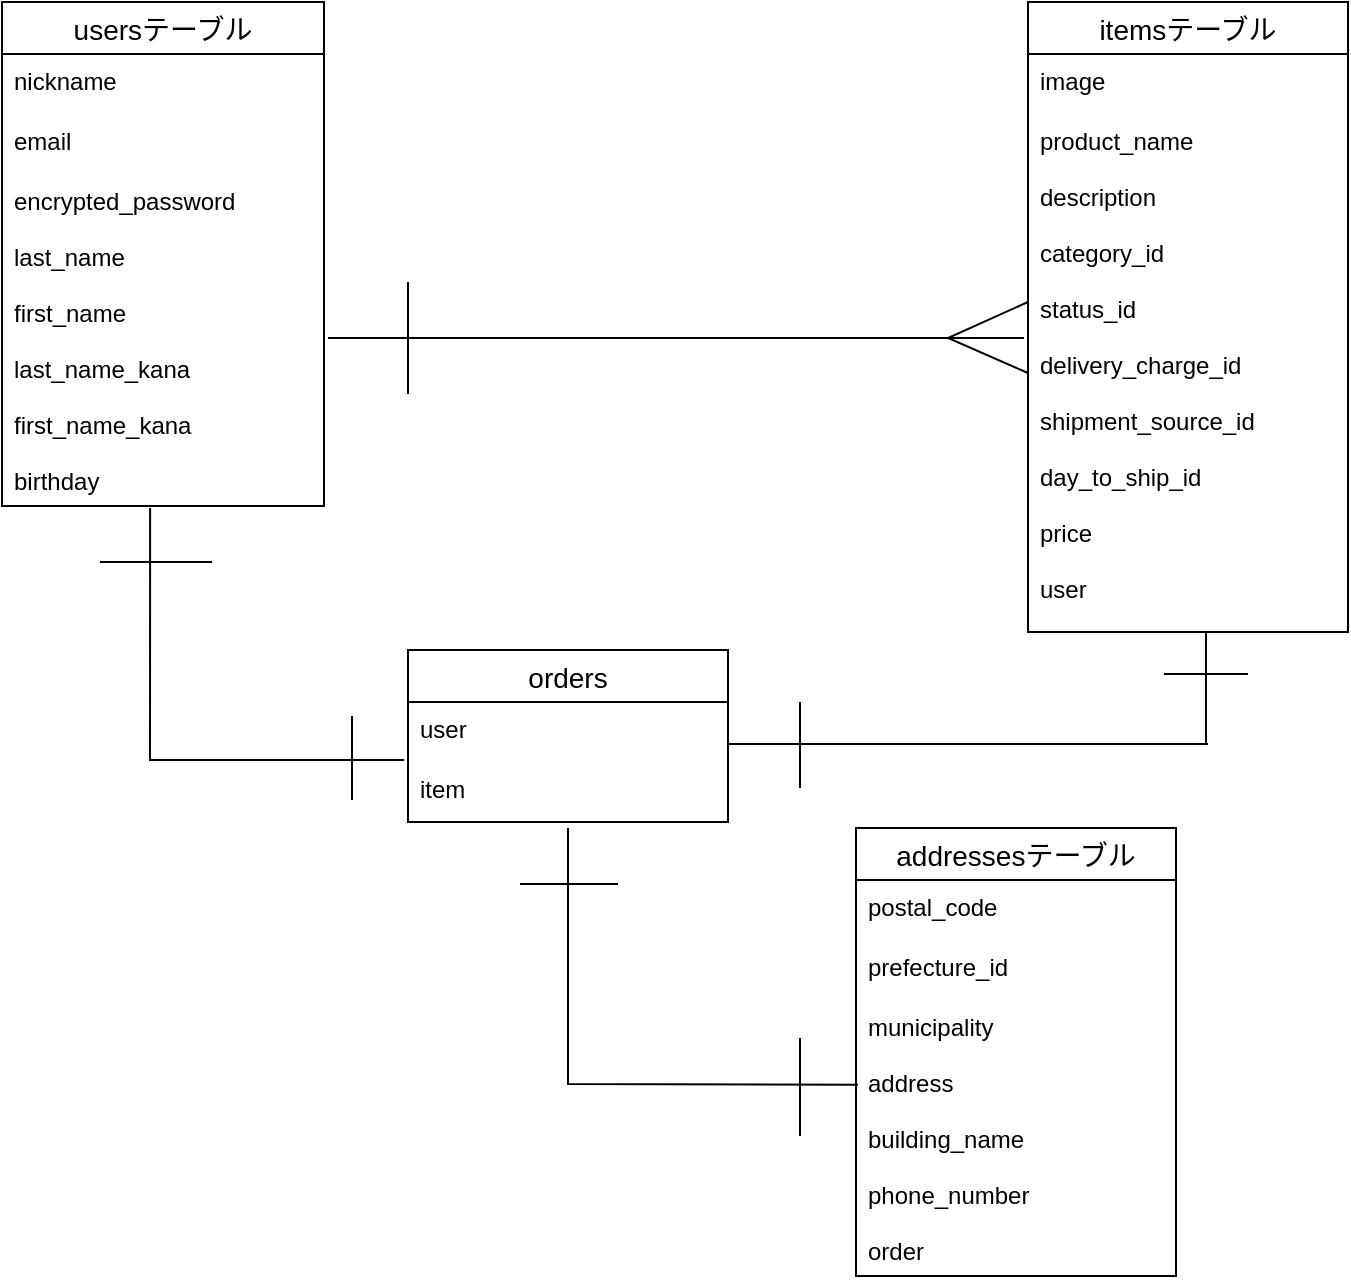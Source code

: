 <mxfile>
    <diagram id="ALKT6UYZsyBNScf_YZCv" name="ページ1">
        <mxGraphModel dx="1104" dy="761" grid="1" gridSize="7" guides="1" tooltips="1" connect="1" arrows="1" fold="1" page="1" pageScale="1" pageWidth="827" pageHeight="1169" math="0" shadow="0">
            <root>
                <mxCell id="0"/>
                <mxCell id="1" parent="0"/>
                <mxCell id="2" value="usersテーブル" style="swimlane;fontStyle=0;childLayout=stackLayout;horizontal=1;startSize=26;horizontalStack=0;resizeParent=1;resizeParentMax=0;resizeLast=0;collapsible=1;marginBottom=0;align=center;fontSize=14;" parent="1" vertex="1">
                    <mxGeometry x="77" y="28" width="161" height="252" as="geometry"/>
                </mxCell>
                <mxCell id="3" value="nickname" style="text;strokeColor=none;fillColor=none;spacingLeft=4;spacingRight=4;overflow=hidden;rotatable=0;points=[[0,0.5],[1,0.5]];portConstraint=eastwest;fontSize=12;" parent="2" vertex="1">
                    <mxGeometry y="26" width="161" height="30" as="geometry"/>
                </mxCell>
                <mxCell id="4" value="email" style="text;strokeColor=none;fillColor=none;spacingLeft=4;spacingRight=4;overflow=hidden;rotatable=0;points=[[0,0.5],[1,0.5]];portConstraint=eastwest;fontSize=12;" parent="2" vertex="1">
                    <mxGeometry y="56" width="161" height="30" as="geometry"/>
                </mxCell>
                <mxCell id="5" value="encrypted_password&#10;&#10;last_name&#10;&#10;first_name&#10;&#10;last_name_kana&#10;&#10;first_name_kana&#10;&#10;birthday" style="text;strokeColor=none;fillColor=none;spacingLeft=4;spacingRight=4;overflow=hidden;rotatable=0;points=[[0,0.5],[1,0.5]];portConstraint=eastwest;fontSize=12;" parent="2" vertex="1">
                    <mxGeometry y="86" width="161" height="166" as="geometry"/>
                </mxCell>
                <mxCell id="6" value="itemsテーブル" style="swimlane;fontStyle=0;childLayout=stackLayout;horizontal=1;startSize=26;horizontalStack=0;resizeParent=1;resizeParentMax=0;resizeLast=0;collapsible=1;marginBottom=0;align=center;fontSize=14;" parent="1" vertex="1">
                    <mxGeometry x="590" y="28" width="160" height="315" as="geometry"/>
                </mxCell>
                <mxCell id="8" value="image" style="text;strokeColor=none;fillColor=none;spacingLeft=4;spacingRight=4;overflow=hidden;rotatable=0;points=[[0,0.5],[1,0.5]];portConstraint=eastwest;fontSize=12;" parent="6" vertex="1">
                    <mxGeometry y="26" width="160" height="30" as="geometry"/>
                </mxCell>
                <mxCell id="9" value="product_name&#10;&#10;description&#10;&#10;category_id&#10;&#10;status_id&#10;&#10;delivery_charge_id&#10;&#10;shipment_source_id&#10;&#10;day_to_ship_id&#10;&#10;price&#10;&#10;user&#10;" style="text;strokeColor=none;fillColor=none;spacingLeft=4;spacingRight=4;overflow=hidden;rotatable=0;points=[[0,0.5],[1,0.5]];portConstraint=eastwest;fontSize=12;" parent="6" vertex="1">
                    <mxGeometry y="56" width="160" height="259" as="geometry"/>
                </mxCell>
                <mxCell id="25" value="" style="endArrow=none;html=1;rounded=0;entryX=0;entryY=0.5;entryDx=0;entryDy=0;" parent="6" target="9" edge="1">
                    <mxGeometry relative="1" as="geometry">
                        <mxPoint y="150" as="sourcePoint"/>
                        <mxPoint x="-2" y="230" as="targetPoint"/>
                        <Array as="points">
                            <mxPoint x="-40" y="168"/>
                        </Array>
                    </mxGeometry>
                </mxCell>
                <mxCell id="14" value="addressesテーブル" style="swimlane;fontStyle=0;childLayout=stackLayout;horizontal=1;startSize=26;horizontalStack=0;resizeParent=1;resizeParentMax=0;resizeLast=0;collapsible=1;marginBottom=0;align=center;fontSize=14;" parent="1" vertex="1">
                    <mxGeometry x="504" y="441" width="160" height="224" as="geometry"/>
                </mxCell>
                <mxCell id="15" value="postal_code" style="text;strokeColor=none;fillColor=none;spacingLeft=4;spacingRight=4;overflow=hidden;rotatable=0;points=[[0,0.5],[1,0.5]];portConstraint=eastwest;fontSize=12;" parent="14" vertex="1">
                    <mxGeometry y="26" width="160" height="30" as="geometry"/>
                </mxCell>
                <mxCell id="16" value="prefecture_id" style="text;strokeColor=none;fillColor=none;spacingLeft=4;spacingRight=4;overflow=hidden;rotatable=0;points=[[0,0.5],[1,0.5]];portConstraint=eastwest;fontSize=12;" parent="14" vertex="1">
                    <mxGeometry y="56" width="160" height="30" as="geometry"/>
                </mxCell>
                <mxCell id="17" value="municipality&#10;&#10;address&#10;&#10;building_name&#10;&#10;phone_number&#10;&#10;order" style="text;strokeColor=none;fillColor=none;spacingLeft=4;spacingRight=4;overflow=hidden;rotatable=0;points=[[0,0.5],[1,0.5]];portConstraint=eastwest;fontSize=12;" parent="14" vertex="1">
                    <mxGeometry y="86" width="160" height="138" as="geometry"/>
                </mxCell>
                <mxCell id="24" value="" style="endArrow=none;html=1;rounded=0;" parent="1" edge="1">
                    <mxGeometry relative="1" as="geometry">
                        <mxPoint x="240" y="196" as="sourcePoint"/>
                        <mxPoint x="588" y="196" as="targetPoint"/>
                        <Array as="points">
                            <mxPoint x="588" y="196"/>
                        </Array>
                    </mxGeometry>
                </mxCell>
                <mxCell id="27" value="" style="endArrow=none;html=1;rounded=0;" parent="1" edge="1">
                    <mxGeometry relative="1" as="geometry">
                        <mxPoint x="280" y="224" as="sourcePoint"/>
                        <mxPoint x="280" y="168" as="targetPoint"/>
                    </mxGeometry>
                </mxCell>
                <mxCell id="34" value="" style="endArrow=none;html=1;rounded=0;" parent="1" edge="1">
                    <mxGeometry relative="1" as="geometry">
                        <mxPoint x="126" y="308" as="sourcePoint"/>
                        <mxPoint x="182" y="308" as="targetPoint"/>
                    </mxGeometry>
                </mxCell>
                <mxCell id="36" value="" style="endArrow=none;html=1;rounded=0;" parent="1" edge="1">
                    <mxGeometry relative="1" as="geometry">
                        <mxPoint x="679" y="343" as="sourcePoint"/>
                        <mxPoint x="679" y="399" as="targetPoint"/>
                    </mxGeometry>
                </mxCell>
                <mxCell id="40" value="" style="endArrow=none;html=1;rounded=0;" parent="1" edge="1">
                    <mxGeometry relative="1" as="geometry">
                        <mxPoint x="440" y="399" as="sourcePoint"/>
                        <mxPoint x="680" y="399" as="targetPoint"/>
                    </mxGeometry>
                </mxCell>
                <mxCell id="41" value="" style="endArrow=none;html=1;rounded=0;" parent="1" edge="1">
                    <mxGeometry relative="1" as="geometry">
                        <mxPoint x="658" y="364" as="sourcePoint"/>
                        <mxPoint x="700" y="364" as="targetPoint"/>
                    </mxGeometry>
                </mxCell>
                <mxCell id="42" value="" style="endArrow=none;html=1;rounded=0;" parent="1" edge="1">
                    <mxGeometry relative="1" as="geometry">
                        <mxPoint x="476" y="378" as="sourcePoint"/>
                        <mxPoint x="476" y="421" as="targetPoint"/>
                    </mxGeometry>
                </mxCell>
                <mxCell id="43" value="" style="endArrow=none;html=1;rounded=0;exitX=0.5;exitY=1.018;exitDx=0;exitDy=0;exitPerimeter=0;entryX=0.006;entryY=0.307;entryDx=0;entryDy=0;entryPerimeter=0;" parent="1" target="17" edge="1">
                    <mxGeometry relative="1" as="geometry">
                        <mxPoint x="360" y="462.052" as="sourcePoint"/>
                        <mxPoint x="570" y="610" as="targetPoint"/>
                        <Array as="points">
                            <mxPoint x="360" y="441"/>
                            <mxPoint x="360" y="569"/>
                        </Array>
                    </mxGeometry>
                </mxCell>
                <mxCell id="44" value="" style="endArrow=none;html=1;rounded=0;" parent="1" edge="1">
                    <mxGeometry relative="1" as="geometry">
                        <mxPoint x="336" y="469" as="sourcePoint"/>
                        <mxPoint x="385" y="469" as="targetPoint"/>
                    </mxGeometry>
                </mxCell>
                <mxCell id="45" value="" style="endArrow=none;html=1;rounded=0;" parent="1" edge="1">
                    <mxGeometry relative="1" as="geometry">
                        <mxPoint x="476" y="546" as="sourcePoint"/>
                        <mxPoint x="476" y="595" as="targetPoint"/>
                    </mxGeometry>
                </mxCell>
                <mxCell id="47" value="orders" style="swimlane;fontStyle=0;childLayout=stackLayout;horizontal=1;startSize=26;horizontalStack=0;resizeParent=1;resizeParentMax=0;resizeLast=0;collapsible=1;marginBottom=0;align=center;fontSize=14;" vertex="1" parent="1">
                    <mxGeometry x="280" y="352" width="160" height="86" as="geometry"/>
                </mxCell>
                <mxCell id="48" value="user" style="text;strokeColor=none;fillColor=none;spacingLeft=4;spacingRight=4;overflow=hidden;rotatable=0;points=[[0,0.5],[1,0.5]];portConstraint=eastwest;fontSize=12;" vertex="1" parent="47">
                    <mxGeometry y="26" width="160" height="30" as="geometry"/>
                </mxCell>
                <mxCell id="49" value="item" style="text;strokeColor=none;fillColor=none;spacingLeft=4;spacingRight=4;overflow=hidden;rotatable=0;points=[[0,0.5],[1,0.5]];portConstraint=eastwest;fontSize=12;" vertex="1" parent="47">
                    <mxGeometry y="56" width="160" height="30" as="geometry"/>
                </mxCell>
                <mxCell id="51" value="" style="endArrow=none;html=1;rounded=0;exitX=0.46;exitY=1.006;exitDx=0;exitDy=0;exitPerimeter=0;entryX=-0.012;entryY=-0.033;entryDx=0;entryDy=0;entryPerimeter=0;" edge="1" parent="1" source="5" target="49">
                    <mxGeometry relative="1" as="geometry">
                        <mxPoint x="329" y="399" as="sourcePoint"/>
                        <mxPoint x="489" y="399" as="targetPoint"/>
                        <Array as="points">
                            <mxPoint x="151" y="407"/>
                        </Array>
                    </mxGeometry>
                </mxCell>
                <mxCell id="53" value="" style="endArrow=none;html=1;rounded=0;" edge="1" parent="1">
                    <mxGeometry relative="1" as="geometry">
                        <mxPoint x="252" y="427" as="sourcePoint"/>
                        <mxPoint x="252" y="385" as="targetPoint"/>
                    </mxGeometry>
                </mxCell>
            </root>
        </mxGraphModel>
    </diagram>
</mxfile>